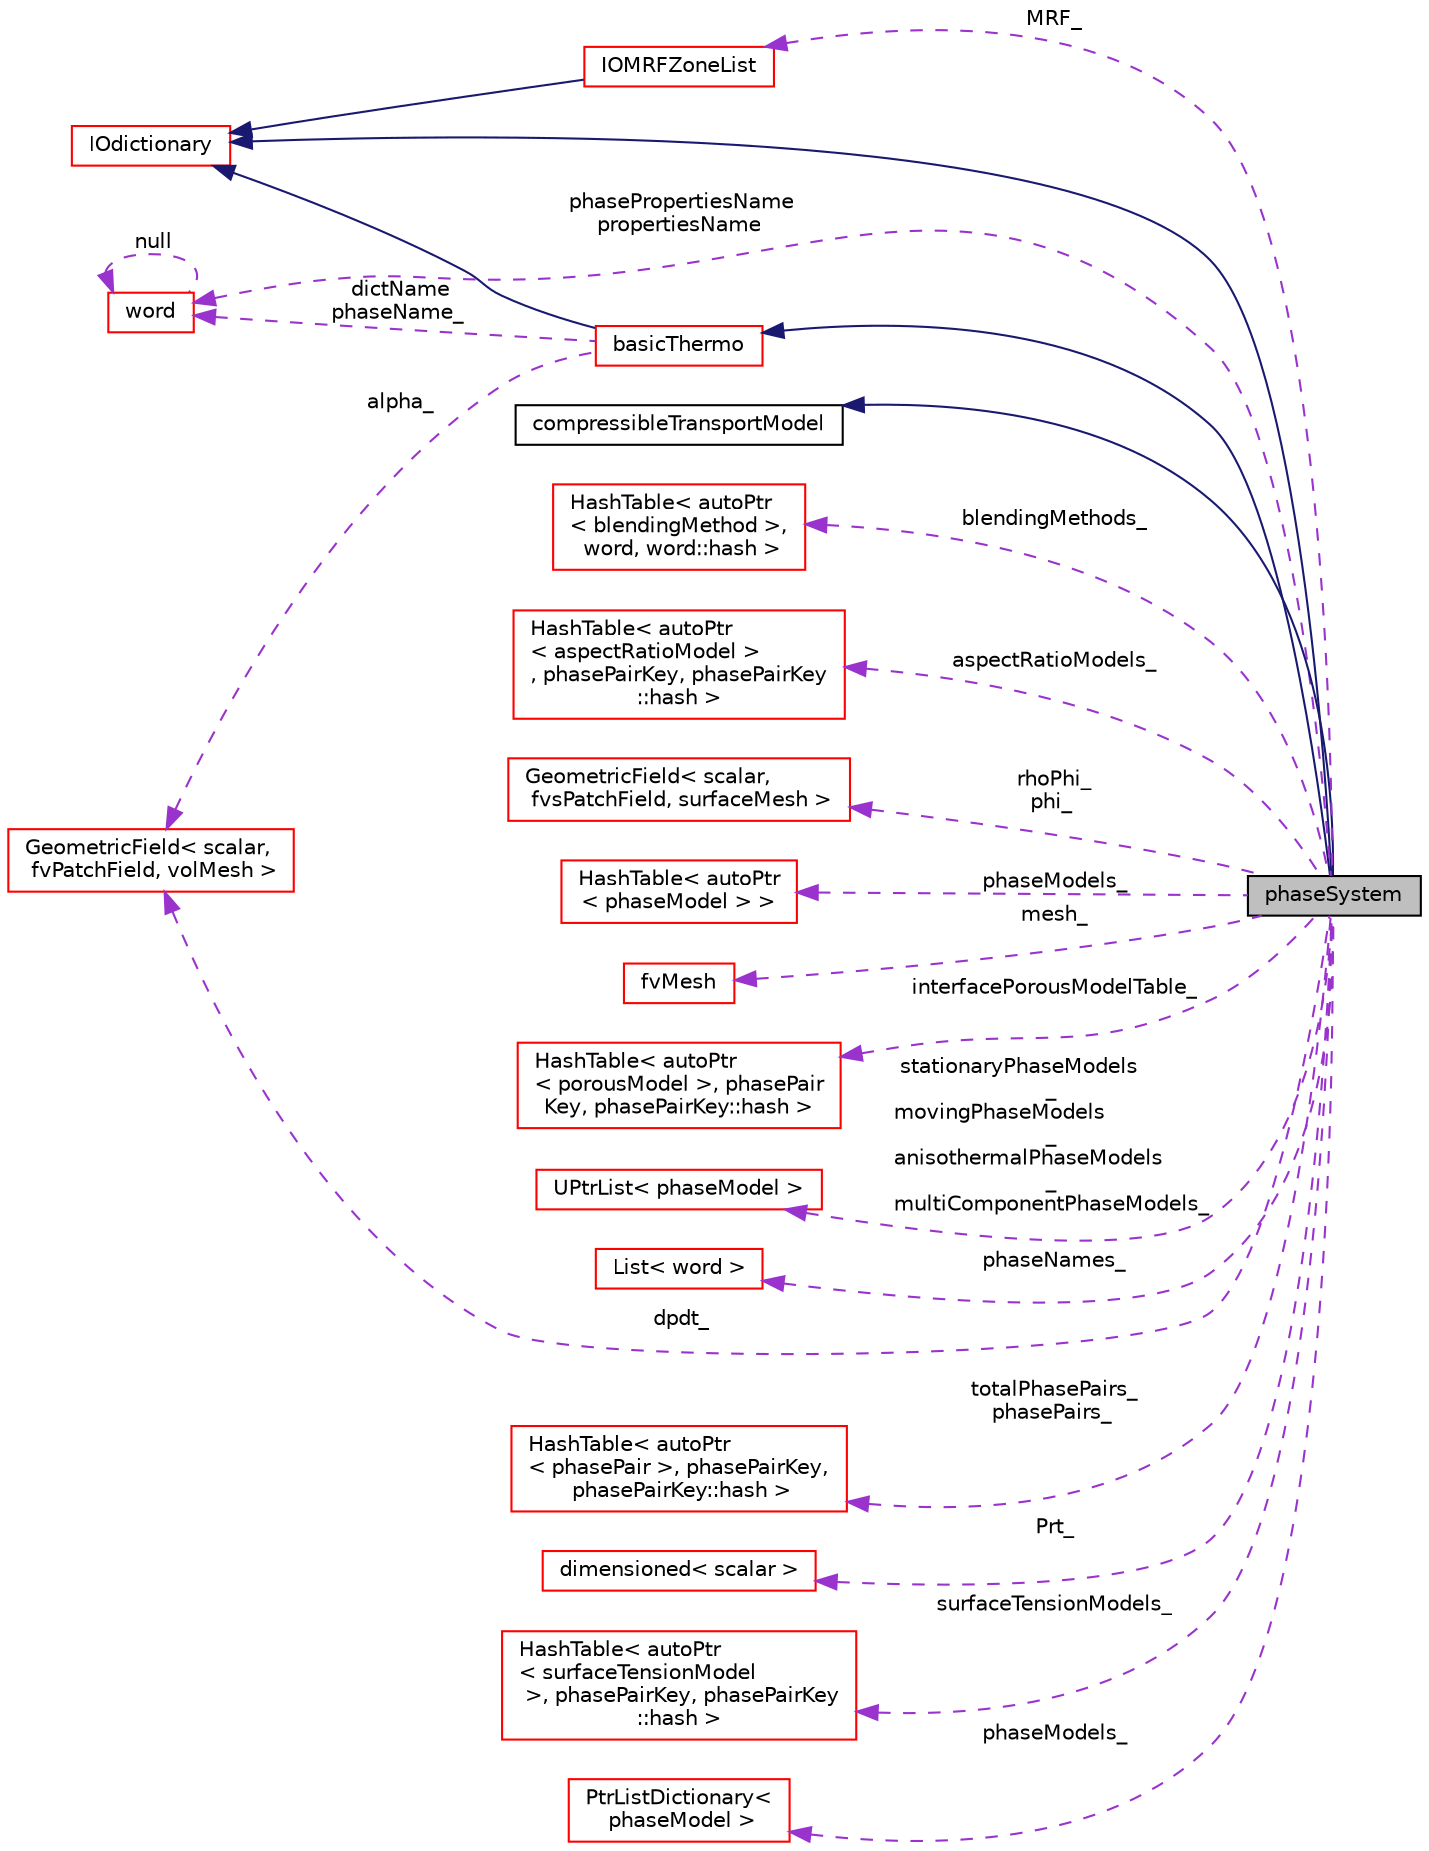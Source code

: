 digraph "phaseSystem"
{
  bgcolor="transparent";
  edge [fontname="Helvetica",fontsize="10",labelfontname="Helvetica",labelfontsize="10"];
  node [fontname="Helvetica",fontsize="10",shape=record];
  rankdir="LR";
  Node1 [label="phaseSystem",height=0.2,width=0.4,color="black", fillcolor="grey75", style="filled" fontcolor="black"];
  Node2 -> Node1 [dir="back",color="midnightblue",fontsize="10",style="solid",fontname="Helvetica"];
  Node2 [label="basicThermo",height=0.2,width=0.4,color="red",URL="$classFoam_1_1basicThermo.html",tooltip="Abstract base-class for fluid and solid thermodynamic properties. "];
  Node3 -> Node2 [dir="back",color="midnightblue",fontsize="10",style="solid",fontname="Helvetica"];
  Node3 [label="IOdictionary",height=0.2,width=0.4,color="red",URL="$classFoam_1_1IOdictionary.html",tooltip="IOdictionary is derived from dictionary and IOobject to give the dictionary automatic IO functionalit..."];
  Node4 -> Node2 [dir="back",color="darkorchid3",fontsize="10",style="dashed",label=" alpha_" ,fontname="Helvetica"];
  Node4 [label="GeometricField\< scalar,\l fvPatchField, volMesh \>",height=0.2,width=0.4,color="red",URL="$classFoam_1_1GeometricField.html"];
  Node5 -> Node2 [dir="back",color="darkorchid3",fontsize="10",style="dashed",label=" dictName\nphaseName_" ,fontname="Helvetica"];
  Node5 [label="word",height=0.2,width=0.4,color="red",URL="$classFoam_1_1word.html",tooltip="A class for handling words, derived from Foam::string. "];
  Node5 -> Node5 [dir="back",color="darkorchid3",fontsize="10",style="dashed",label=" null" ,fontname="Helvetica"];
  Node6 -> Node1 [dir="back",color="midnightblue",fontsize="10",style="solid",fontname="Helvetica"];
  Node6 [label="compressibleTransportModel",height=0.2,width=0.4,color="black",URL="$classFoam_1_1compressibleTransportModel.html",tooltip="Base-class for all transport models used by the compressible turbulence models. "];
  Node3 -> Node1 [dir="back",color="midnightblue",fontsize="10",style="solid",fontname="Helvetica"];
  Node7 -> Node1 [dir="back",color="darkorchid3",fontsize="10",style="dashed",label=" blendingMethods_" ,fontname="Helvetica"];
  Node7 [label="HashTable\< autoPtr\l\< blendingMethod \>,\l word, word::hash \>",height=0.2,width=0.4,color="red",URL="$classFoam_1_1HashTable.html"];
  Node4 -> Node1 [dir="back",color="darkorchid3",fontsize="10",style="dashed",label=" dpdt_" ,fontname="Helvetica"];
  Node8 -> Node1 [dir="back",color="darkorchid3",fontsize="10",style="dashed",label=" aspectRatioModels_" ,fontname="Helvetica"];
  Node8 [label="HashTable\< autoPtr\l\< aspectRatioModel \>\l, phasePairKey, phasePairKey\l::hash \>",height=0.2,width=0.4,color="red",URL="$classFoam_1_1HashTable.html"];
  Node9 -> Node1 [dir="back",color="darkorchid3",fontsize="10",style="dashed",label=" rhoPhi_\nphi_" ,fontname="Helvetica"];
  Node9 [label="GeometricField\< scalar,\l fvsPatchField, surfaceMesh \>",height=0.2,width=0.4,color="red",URL="$classFoam_1_1GeometricField.html"];
  Node10 -> Node1 [dir="back",color="darkorchid3",fontsize="10",style="dashed",label=" phaseModels_" ,fontname="Helvetica"];
  Node10 [label="HashTable\< autoPtr\l\< phaseModel \> \>",height=0.2,width=0.4,color="red",URL="$classFoam_1_1HashTable.html"];
  Node11 -> Node1 [dir="back",color="darkorchid3",fontsize="10",style="dashed",label=" mesh_" ,fontname="Helvetica"];
  Node11 [label="fvMesh",height=0.2,width=0.4,color="red",URL="$classFoam_1_1fvMesh.html",tooltip="Mesh data needed to do the Finite Volume discretisation. "];
  Node12 -> Node1 [dir="back",color="darkorchid3",fontsize="10",style="dashed",label=" interfacePorousModelTable_" ,fontname="Helvetica"];
  Node12 [label="HashTable\< autoPtr\l\< porousModel \>, phasePair\lKey, phasePairKey::hash \>",height=0.2,width=0.4,color="red",URL="$classFoam_1_1HashTable.html"];
  Node13 -> Node1 [dir="back",color="darkorchid3",fontsize="10",style="dashed",label=" stationaryPhaseModels\l_\nmovingPhaseModels\l_\nanisothermalPhaseModels\l_\nmultiComponentPhaseModels_" ,fontname="Helvetica"];
  Node13 [label="UPtrList\< phaseModel \>",height=0.2,width=0.4,color="red",URL="$classFoam_1_1UPtrList.html"];
  Node14 -> Node1 [dir="back",color="darkorchid3",fontsize="10",style="dashed",label=" phaseNames_" ,fontname="Helvetica"];
  Node14 [label="List\< word \>",height=0.2,width=0.4,color="red",URL="$classFoam_1_1List.html"];
  Node15 -> Node1 [dir="back",color="darkorchid3",fontsize="10",style="dashed",label=" MRF_" ,fontname="Helvetica"];
  Node15 [label="IOMRFZoneList",height=0.2,width=0.4,color="red",URL="$classFoam_1_1IOMRFZoneList.html",tooltip="List of MRF zones with IO functionality. MRF zones are specified by a list of dictionary entries..."];
  Node3 -> Node15 [dir="back",color="midnightblue",fontsize="10",style="solid",fontname="Helvetica"];
  Node16 -> Node1 [dir="back",color="darkorchid3",fontsize="10",style="dashed",label=" totalPhasePairs_\nphasePairs_" ,fontname="Helvetica"];
  Node16 [label="HashTable\< autoPtr\l\< phasePair \>, phasePairKey,\l phasePairKey::hash \>",height=0.2,width=0.4,color="red",URL="$classFoam_1_1HashTable.html"];
  Node17 -> Node1 [dir="back",color="darkorchid3",fontsize="10",style="dashed",label=" Prt_" ,fontname="Helvetica"];
  Node17 [label="dimensioned\< scalar \>",height=0.2,width=0.4,color="red",URL="$classFoam_1_1dimensioned.html"];
  Node18 -> Node1 [dir="back",color="darkorchid3",fontsize="10",style="dashed",label=" surfaceTensionModels_" ,fontname="Helvetica"];
  Node18 [label="HashTable\< autoPtr\l\< surfaceTensionModel\l \>, phasePairKey, phasePairKey\l::hash \>",height=0.2,width=0.4,color="red",URL="$classFoam_1_1HashTable.html"];
  Node5 -> Node1 [dir="back",color="darkorchid3",fontsize="10",style="dashed",label=" phasePropertiesName\npropertiesName" ,fontname="Helvetica"];
  Node19 -> Node1 [dir="back",color="darkorchid3",fontsize="10",style="dashed",label=" phaseModels_" ,fontname="Helvetica"];
  Node19 [label="PtrListDictionary\<\l phaseModel \>",height=0.2,width=0.4,color="red",URL="$classFoam_1_1PtrListDictionary.html"];
}
